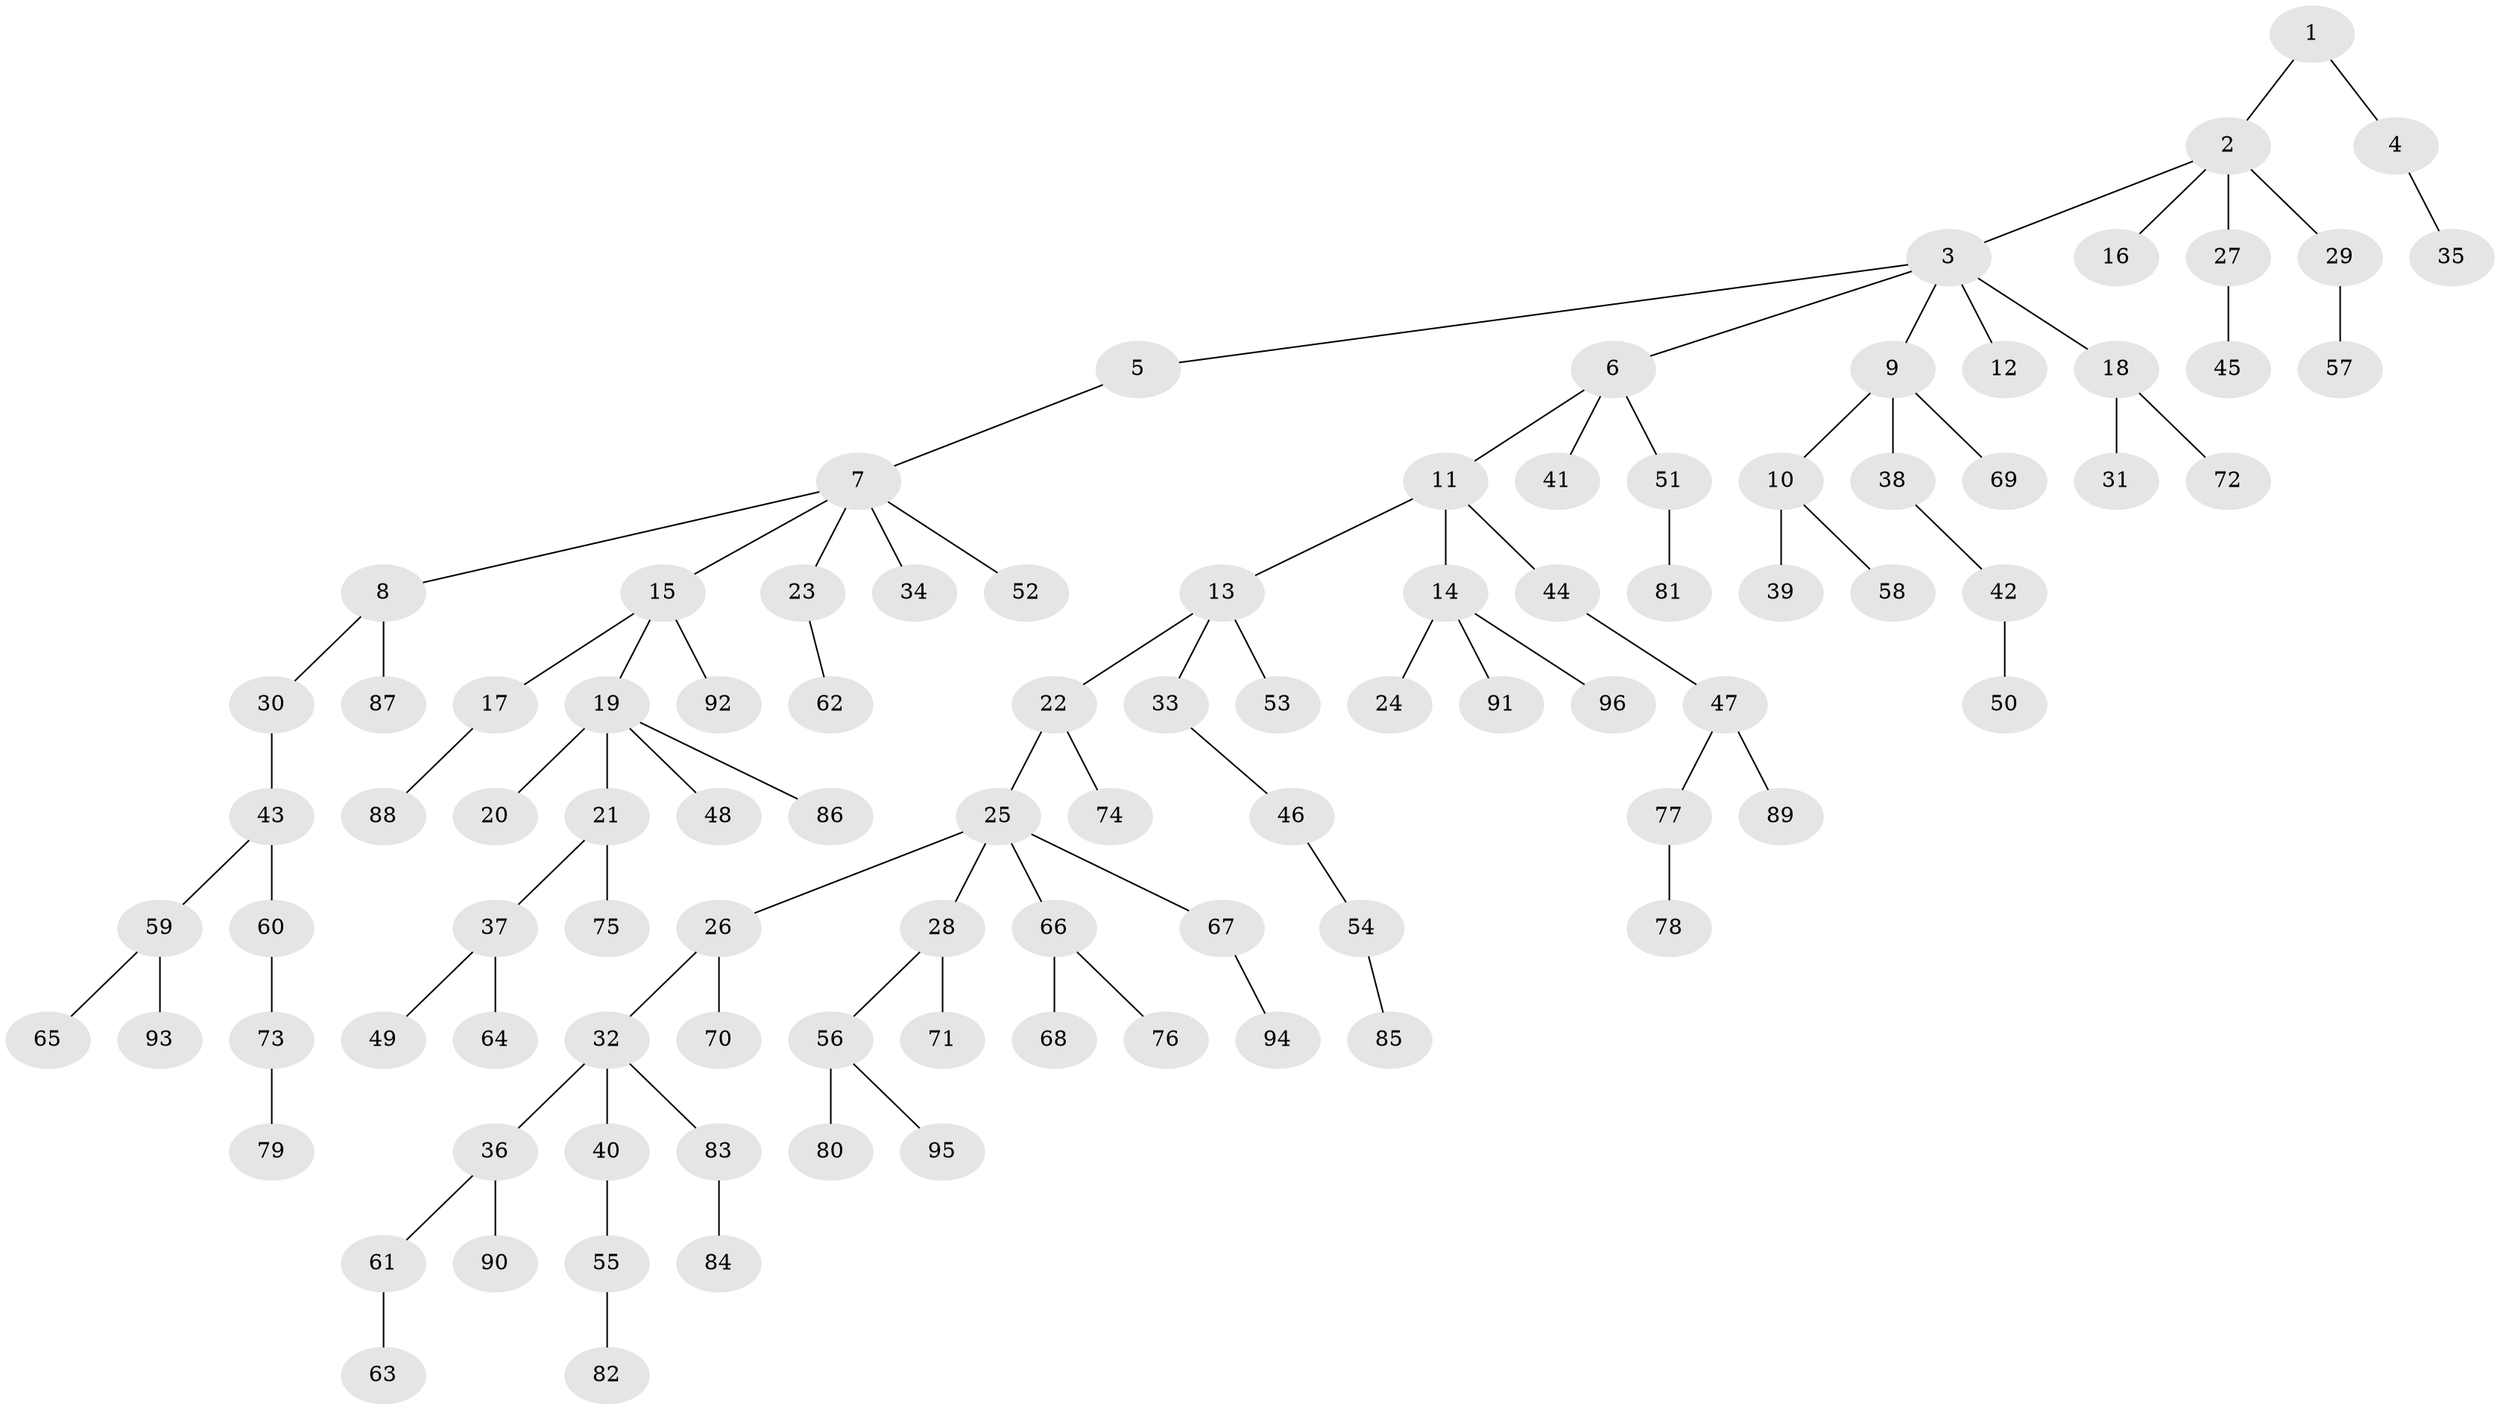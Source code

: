 // coarse degree distribution, {1: 0.7083333333333334, 5: 0.0625, 2: 0.16666666666666666, 4: 0.041666666666666664, 21: 0.020833333333333332}
// Generated by graph-tools (version 1.1) at 2025/55/03/04/25 21:55:41]
// undirected, 96 vertices, 95 edges
graph export_dot {
graph [start="1"]
  node [color=gray90,style=filled];
  1;
  2;
  3;
  4;
  5;
  6;
  7;
  8;
  9;
  10;
  11;
  12;
  13;
  14;
  15;
  16;
  17;
  18;
  19;
  20;
  21;
  22;
  23;
  24;
  25;
  26;
  27;
  28;
  29;
  30;
  31;
  32;
  33;
  34;
  35;
  36;
  37;
  38;
  39;
  40;
  41;
  42;
  43;
  44;
  45;
  46;
  47;
  48;
  49;
  50;
  51;
  52;
  53;
  54;
  55;
  56;
  57;
  58;
  59;
  60;
  61;
  62;
  63;
  64;
  65;
  66;
  67;
  68;
  69;
  70;
  71;
  72;
  73;
  74;
  75;
  76;
  77;
  78;
  79;
  80;
  81;
  82;
  83;
  84;
  85;
  86;
  87;
  88;
  89;
  90;
  91;
  92;
  93;
  94;
  95;
  96;
  1 -- 2;
  1 -- 4;
  2 -- 3;
  2 -- 16;
  2 -- 27;
  2 -- 29;
  3 -- 5;
  3 -- 6;
  3 -- 9;
  3 -- 12;
  3 -- 18;
  4 -- 35;
  5 -- 7;
  6 -- 11;
  6 -- 41;
  6 -- 51;
  7 -- 8;
  7 -- 15;
  7 -- 23;
  7 -- 34;
  7 -- 52;
  8 -- 30;
  8 -- 87;
  9 -- 10;
  9 -- 38;
  9 -- 69;
  10 -- 39;
  10 -- 58;
  11 -- 13;
  11 -- 14;
  11 -- 44;
  13 -- 22;
  13 -- 33;
  13 -- 53;
  14 -- 24;
  14 -- 91;
  14 -- 96;
  15 -- 17;
  15 -- 19;
  15 -- 92;
  17 -- 88;
  18 -- 31;
  18 -- 72;
  19 -- 20;
  19 -- 21;
  19 -- 48;
  19 -- 86;
  21 -- 37;
  21 -- 75;
  22 -- 25;
  22 -- 74;
  23 -- 62;
  25 -- 26;
  25 -- 28;
  25 -- 66;
  25 -- 67;
  26 -- 32;
  26 -- 70;
  27 -- 45;
  28 -- 56;
  28 -- 71;
  29 -- 57;
  30 -- 43;
  32 -- 36;
  32 -- 40;
  32 -- 83;
  33 -- 46;
  36 -- 61;
  36 -- 90;
  37 -- 49;
  37 -- 64;
  38 -- 42;
  40 -- 55;
  42 -- 50;
  43 -- 59;
  43 -- 60;
  44 -- 47;
  46 -- 54;
  47 -- 77;
  47 -- 89;
  51 -- 81;
  54 -- 85;
  55 -- 82;
  56 -- 80;
  56 -- 95;
  59 -- 65;
  59 -- 93;
  60 -- 73;
  61 -- 63;
  66 -- 68;
  66 -- 76;
  67 -- 94;
  73 -- 79;
  77 -- 78;
  83 -- 84;
}
